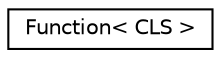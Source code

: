 digraph "Graphical Class Hierarchy"
{
 // LATEX_PDF_SIZE
  edge [fontname="Helvetica",fontsize="10",labelfontname="Helvetica",labelfontsize="10"];
  node [fontname="Helvetica",fontsize="10",shape=record];
  rankdir="LR";
  Node0 [label="Function\< CLS \>",height=0.2,width=0.4,color="black", fillcolor="white", style="filled",URL="$classFunction.html",tooltip=" "];
}
